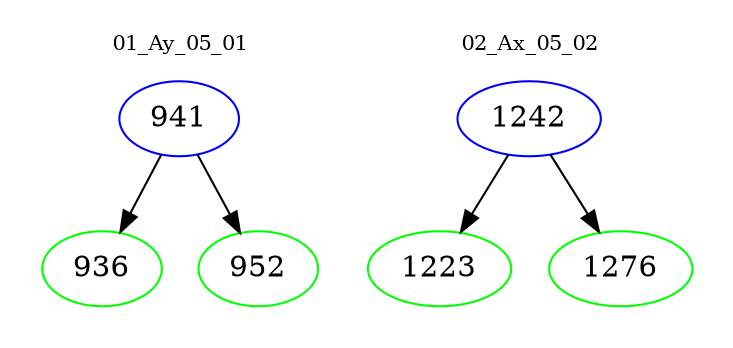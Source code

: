 digraph{
subgraph cluster_0 {
color = white
label = "01_Ay_05_01";
fontsize=10;
T0_941 [label="941", color="blue"]
T0_941 -> T0_936 [color="black"]
T0_936 [label="936", color="green"]
T0_941 -> T0_952 [color="black"]
T0_952 [label="952", color="green"]
}
subgraph cluster_1 {
color = white
label = "02_Ax_05_02";
fontsize=10;
T1_1242 [label="1242", color="blue"]
T1_1242 -> T1_1223 [color="black"]
T1_1223 [label="1223", color="green"]
T1_1242 -> T1_1276 [color="black"]
T1_1276 [label="1276", color="green"]
}
}
